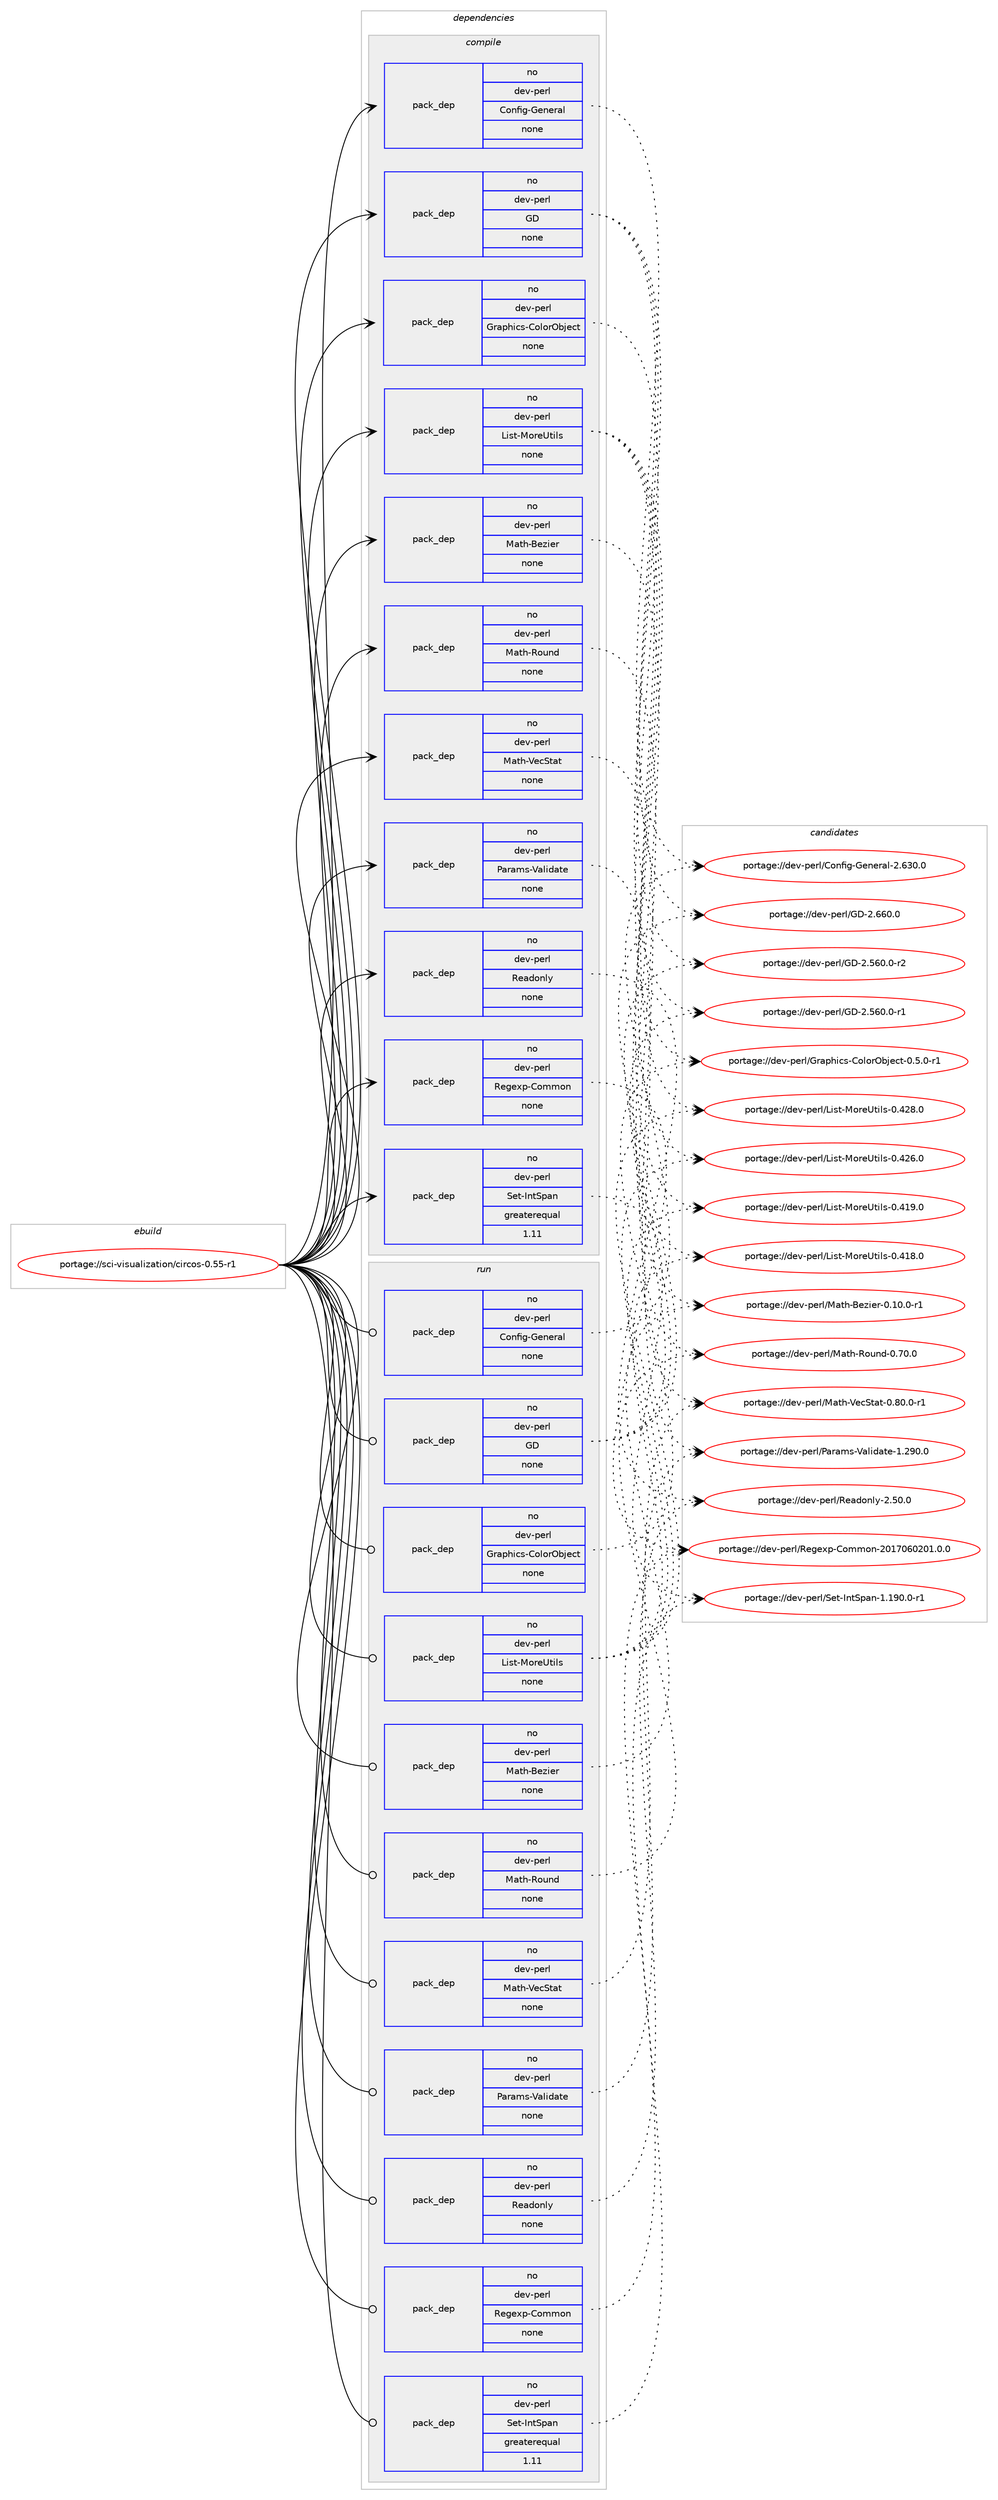 digraph prolog {

# *************
# Graph options
# *************

newrank=true;
concentrate=true;
compound=true;
graph [rankdir=LR,fontname=Helvetica,fontsize=10,ranksep=1.5];#, ranksep=2.5, nodesep=0.2];
edge  [arrowhead=vee];
node  [fontname=Helvetica,fontsize=10];

# **********
# The ebuild
# **********

subgraph cluster_leftcol {
color=gray;
rank=same;
label=<<i>ebuild</i>>;
id [label="portage://sci-visualization/circos-0.55-r1", color=red, width=4, href="../sci-visualization/circos-0.55-r1.svg"];
}

# ****************
# The dependencies
# ****************

subgraph cluster_midcol {
color=gray;
label=<<i>dependencies</i>>;
subgraph cluster_compile {
fillcolor="#eeeeee";
style=filled;
label=<<i>compile</i>>;
subgraph pack2125 {
dependency2486 [label=<<TABLE BORDER="0" CELLBORDER="1" CELLSPACING="0" CELLPADDING="4" WIDTH="220"><TR><TD ROWSPAN="6" CELLPADDING="30">pack_dep</TD></TR><TR><TD WIDTH="110">no</TD></TR><TR><TD>dev-perl</TD></TR><TR><TD>Config-General</TD></TR><TR><TD>none</TD></TR><TR><TD></TD></TR></TABLE>>, shape=none, color=blue];
}
id:e -> dependency2486:w [weight=20,style="solid",arrowhead="vee"];
subgraph pack2126 {
dependency2487 [label=<<TABLE BORDER="0" CELLBORDER="1" CELLSPACING="0" CELLPADDING="4" WIDTH="220"><TR><TD ROWSPAN="6" CELLPADDING="30">pack_dep</TD></TR><TR><TD WIDTH="110">no</TD></TR><TR><TD>dev-perl</TD></TR><TR><TD>GD</TD></TR><TR><TD>none</TD></TR><TR><TD></TD></TR></TABLE>>, shape=none, color=blue];
}
id:e -> dependency2487:w [weight=20,style="solid",arrowhead="vee"];
subgraph pack2127 {
dependency2488 [label=<<TABLE BORDER="0" CELLBORDER="1" CELLSPACING="0" CELLPADDING="4" WIDTH="220"><TR><TD ROWSPAN="6" CELLPADDING="30">pack_dep</TD></TR><TR><TD WIDTH="110">no</TD></TR><TR><TD>dev-perl</TD></TR><TR><TD>Graphics-ColorObject</TD></TR><TR><TD>none</TD></TR><TR><TD></TD></TR></TABLE>>, shape=none, color=blue];
}
id:e -> dependency2488:w [weight=20,style="solid",arrowhead="vee"];
subgraph pack2128 {
dependency2489 [label=<<TABLE BORDER="0" CELLBORDER="1" CELLSPACING="0" CELLPADDING="4" WIDTH="220"><TR><TD ROWSPAN="6" CELLPADDING="30">pack_dep</TD></TR><TR><TD WIDTH="110">no</TD></TR><TR><TD>dev-perl</TD></TR><TR><TD>List-MoreUtils</TD></TR><TR><TD>none</TD></TR><TR><TD></TD></TR></TABLE>>, shape=none, color=blue];
}
id:e -> dependency2489:w [weight=20,style="solid",arrowhead="vee"];
subgraph pack2129 {
dependency2490 [label=<<TABLE BORDER="0" CELLBORDER="1" CELLSPACING="0" CELLPADDING="4" WIDTH="220"><TR><TD ROWSPAN="6" CELLPADDING="30">pack_dep</TD></TR><TR><TD WIDTH="110">no</TD></TR><TR><TD>dev-perl</TD></TR><TR><TD>Math-Bezier</TD></TR><TR><TD>none</TD></TR><TR><TD></TD></TR></TABLE>>, shape=none, color=blue];
}
id:e -> dependency2490:w [weight=20,style="solid",arrowhead="vee"];
subgraph pack2130 {
dependency2491 [label=<<TABLE BORDER="0" CELLBORDER="1" CELLSPACING="0" CELLPADDING="4" WIDTH="220"><TR><TD ROWSPAN="6" CELLPADDING="30">pack_dep</TD></TR><TR><TD WIDTH="110">no</TD></TR><TR><TD>dev-perl</TD></TR><TR><TD>Math-Round</TD></TR><TR><TD>none</TD></TR><TR><TD></TD></TR></TABLE>>, shape=none, color=blue];
}
id:e -> dependency2491:w [weight=20,style="solid",arrowhead="vee"];
subgraph pack2131 {
dependency2492 [label=<<TABLE BORDER="0" CELLBORDER="1" CELLSPACING="0" CELLPADDING="4" WIDTH="220"><TR><TD ROWSPAN="6" CELLPADDING="30">pack_dep</TD></TR><TR><TD WIDTH="110">no</TD></TR><TR><TD>dev-perl</TD></TR><TR><TD>Math-VecStat</TD></TR><TR><TD>none</TD></TR><TR><TD></TD></TR></TABLE>>, shape=none, color=blue];
}
id:e -> dependency2492:w [weight=20,style="solid",arrowhead="vee"];
subgraph pack2132 {
dependency2493 [label=<<TABLE BORDER="0" CELLBORDER="1" CELLSPACING="0" CELLPADDING="4" WIDTH="220"><TR><TD ROWSPAN="6" CELLPADDING="30">pack_dep</TD></TR><TR><TD WIDTH="110">no</TD></TR><TR><TD>dev-perl</TD></TR><TR><TD>Params-Validate</TD></TR><TR><TD>none</TD></TR><TR><TD></TD></TR></TABLE>>, shape=none, color=blue];
}
id:e -> dependency2493:w [weight=20,style="solid",arrowhead="vee"];
subgraph pack2133 {
dependency2494 [label=<<TABLE BORDER="0" CELLBORDER="1" CELLSPACING="0" CELLPADDING="4" WIDTH="220"><TR><TD ROWSPAN="6" CELLPADDING="30">pack_dep</TD></TR><TR><TD WIDTH="110">no</TD></TR><TR><TD>dev-perl</TD></TR><TR><TD>Readonly</TD></TR><TR><TD>none</TD></TR><TR><TD></TD></TR></TABLE>>, shape=none, color=blue];
}
id:e -> dependency2494:w [weight=20,style="solid",arrowhead="vee"];
subgraph pack2134 {
dependency2495 [label=<<TABLE BORDER="0" CELLBORDER="1" CELLSPACING="0" CELLPADDING="4" WIDTH="220"><TR><TD ROWSPAN="6" CELLPADDING="30">pack_dep</TD></TR><TR><TD WIDTH="110">no</TD></TR><TR><TD>dev-perl</TD></TR><TR><TD>Regexp-Common</TD></TR><TR><TD>none</TD></TR><TR><TD></TD></TR></TABLE>>, shape=none, color=blue];
}
id:e -> dependency2495:w [weight=20,style="solid",arrowhead="vee"];
subgraph pack2135 {
dependency2496 [label=<<TABLE BORDER="0" CELLBORDER="1" CELLSPACING="0" CELLPADDING="4" WIDTH="220"><TR><TD ROWSPAN="6" CELLPADDING="30">pack_dep</TD></TR><TR><TD WIDTH="110">no</TD></TR><TR><TD>dev-perl</TD></TR><TR><TD>Set-IntSpan</TD></TR><TR><TD>greaterequal</TD></TR><TR><TD>1.11</TD></TR></TABLE>>, shape=none, color=blue];
}
id:e -> dependency2496:w [weight=20,style="solid",arrowhead="vee"];
}
subgraph cluster_compileandrun {
fillcolor="#eeeeee";
style=filled;
label=<<i>compile and run</i>>;
}
subgraph cluster_run {
fillcolor="#eeeeee";
style=filled;
label=<<i>run</i>>;
subgraph pack2136 {
dependency2497 [label=<<TABLE BORDER="0" CELLBORDER="1" CELLSPACING="0" CELLPADDING="4" WIDTH="220"><TR><TD ROWSPAN="6" CELLPADDING="30">pack_dep</TD></TR><TR><TD WIDTH="110">no</TD></TR><TR><TD>dev-perl</TD></TR><TR><TD>Config-General</TD></TR><TR><TD>none</TD></TR><TR><TD></TD></TR></TABLE>>, shape=none, color=blue];
}
id:e -> dependency2497:w [weight=20,style="solid",arrowhead="odot"];
subgraph pack2137 {
dependency2498 [label=<<TABLE BORDER="0" CELLBORDER="1" CELLSPACING="0" CELLPADDING="4" WIDTH="220"><TR><TD ROWSPAN="6" CELLPADDING="30">pack_dep</TD></TR><TR><TD WIDTH="110">no</TD></TR><TR><TD>dev-perl</TD></TR><TR><TD>GD</TD></TR><TR><TD>none</TD></TR><TR><TD></TD></TR></TABLE>>, shape=none, color=blue];
}
id:e -> dependency2498:w [weight=20,style="solid",arrowhead="odot"];
subgraph pack2138 {
dependency2499 [label=<<TABLE BORDER="0" CELLBORDER="1" CELLSPACING="0" CELLPADDING="4" WIDTH="220"><TR><TD ROWSPAN="6" CELLPADDING="30">pack_dep</TD></TR><TR><TD WIDTH="110">no</TD></TR><TR><TD>dev-perl</TD></TR><TR><TD>Graphics-ColorObject</TD></TR><TR><TD>none</TD></TR><TR><TD></TD></TR></TABLE>>, shape=none, color=blue];
}
id:e -> dependency2499:w [weight=20,style="solid",arrowhead="odot"];
subgraph pack2139 {
dependency2500 [label=<<TABLE BORDER="0" CELLBORDER="1" CELLSPACING="0" CELLPADDING="4" WIDTH="220"><TR><TD ROWSPAN="6" CELLPADDING="30">pack_dep</TD></TR><TR><TD WIDTH="110">no</TD></TR><TR><TD>dev-perl</TD></TR><TR><TD>List-MoreUtils</TD></TR><TR><TD>none</TD></TR><TR><TD></TD></TR></TABLE>>, shape=none, color=blue];
}
id:e -> dependency2500:w [weight=20,style="solid",arrowhead="odot"];
subgraph pack2140 {
dependency2501 [label=<<TABLE BORDER="0" CELLBORDER="1" CELLSPACING="0" CELLPADDING="4" WIDTH="220"><TR><TD ROWSPAN="6" CELLPADDING="30">pack_dep</TD></TR><TR><TD WIDTH="110">no</TD></TR><TR><TD>dev-perl</TD></TR><TR><TD>Math-Bezier</TD></TR><TR><TD>none</TD></TR><TR><TD></TD></TR></TABLE>>, shape=none, color=blue];
}
id:e -> dependency2501:w [weight=20,style="solid",arrowhead="odot"];
subgraph pack2141 {
dependency2502 [label=<<TABLE BORDER="0" CELLBORDER="1" CELLSPACING="0" CELLPADDING="4" WIDTH="220"><TR><TD ROWSPAN="6" CELLPADDING="30">pack_dep</TD></TR><TR><TD WIDTH="110">no</TD></TR><TR><TD>dev-perl</TD></TR><TR><TD>Math-Round</TD></TR><TR><TD>none</TD></TR><TR><TD></TD></TR></TABLE>>, shape=none, color=blue];
}
id:e -> dependency2502:w [weight=20,style="solid",arrowhead="odot"];
subgraph pack2142 {
dependency2503 [label=<<TABLE BORDER="0" CELLBORDER="1" CELLSPACING="0" CELLPADDING="4" WIDTH="220"><TR><TD ROWSPAN="6" CELLPADDING="30">pack_dep</TD></TR><TR><TD WIDTH="110">no</TD></TR><TR><TD>dev-perl</TD></TR><TR><TD>Math-VecStat</TD></TR><TR><TD>none</TD></TR><TR><TD></TD></TR></TABLE>>, shape=none, color=blue];
}
id:e -> dependency2503:w [weight=20,style="solid",arrowhead="odot"];
subgraph pack2143 {
dependency2504 [label=<<TABLE BORDER="0" CELLBORDER="1" CELLSPACING="0" CELLPADDING="4" WIDTH="220"><TR><TD ROWSPAN="6" CELLPADDING="30">pack_dep</TD></TR><TR><TD WIDTH="110">no</TD></TR><TR><TD>dev-perl</TD></TR><TR><TD>Params-Validate</TD></TR><TR><TD>none</TD></TR><TR><TD></TD></TR></TABLE>>, shape=none, color=blue];
}
id:e -> dependency2504:w [weight=20,style="solid",arrowhead="odot"];
subgraph pack2144 {
dependency2505 [label=<<TABLE BORDER="0" CELLBORDER="1" CELLSPACING="0" CELLPADDING="4" WIDTH="220"><TR><TD ROWSPAN="6" CELLPADDING="30">pack_dep</TD></TR><TR><TD WIDTH="110">no</TD></TR><TR><TD>dev-perl</TD></TR><TR><TD>Readonly</TD></TR><TR><TD>none</TD></TR><TR><TD></TD></TR></TABLE>>, shape=none, color=blue];
}
id:e -> dependency2505:w [weight=20,style="solid",arrowhead="odot"];
subgraph pack2145 {
dependency2506 [label=<<TABLE BORDER="0" CELLBORDER="1" CELLSPACING="0" CELLPADDING="4" WIDTH="220"><TR><TD ROWSPAN="6" CELLPADDING="30">pack_dep</TD></TR><TR><TD WIDTH="110">no</TD></TR><TR><TD>dev-perl</TD></TR><TR><TD>Regexp-Common</TD></TR><TR><TD>none</TD></TR><TR><TD></TD></TR></TABLE>>, shape=none, color=blue];
}
id:e -> dependency2506:w [weight=20,style="solid",arrowhead="odot"];
subgraph pack2146 {
dependency2507 [label=<<TABLE BORDER="0" CELLBORDER="1" CELLSPACING="0" CELLPADDING="4" WIDTH="220"><TR><TD ROWSPAN="6" CELLPADDING="30">pack_dep</TD></TR><TR><TD WIDTH="110">no</TD></TR><TR><TD>dev-perl</TD></TR><TR><TD>Set-IntSpan</TD></TR><TR><TD>greaterequal</TD></TR><TR><TD>1.11</TD></TR></TABLE>>, shape=none, color=blue];
}
id:e -> dependency2507:w [weight=20,style="solid",arrowhead="odot"];
}
}

# **************
# The candidates
# **************

subgraph cluster_choices {
rank=same;
color=gray;
label=<<i>candidates</i>>;

subgraph choice2125 {
color=black;
nodesep=1;
choice1001011184511210111410847671111101021051034571101110101114971084550465451484648 [label="portage://dev-perl/Config-General-2.630.0", color=red, width=4,href="../dev-perl/Config-General-2.630.0.svg"];
dependency2486:e -> choice1001011184511210111410847671111101021051034571101110101114971084550465451484648:w [style=dotted,weight="100"];
}
subgraph choice2126 {
color=black;
nodesep=1;
choice100101118451121011141084771684550465454484648 [label="portage://dev-perl/GD-2.660.0", color=red, width=4,href="../dev-perl/GD-2.660.0.svg"];
choice1001011184511210111410847716845504653544846484511450 [label="portage://dev-perl/GD-2.560.0-r2", color=red, width=4,href="../dev-perl/GD-2.560.0-r2.svg"];
choice1001011184511210111410847716845504653544846484511449 [label="portage://dev-perl/GD-2.560.0-r1", color=red, width=4,href="../dev-perl/GD-2.560.0-r1.svg"];
dependency2487:e -> choice100101118451121011141084771684550465454484648:w [style=dotted,weight="100"];
dependency2487:e -> choice1001011184511210111410847716845504653544846484511450:w [style=dotted,weight="100"];
dependency2487:e -> choice1001011184511210111410847716845504653544846484511449:w [style=dotted,weight="100"];
}
subgraph choice2127 {
color=black;
nodesep=1;
choice100101118451121011141084771114971121041059911545671111081111147998106101991164548465346484511449 [label="portage://dev-perl/Graphics-ColorObject-0.5.0-r1", color=red, width=4,href="../dev-perl/Graphics-ColorObject-0.5.0-r1.svg"];
dependency2488:e -> choice100101118451121011141084771114971121041059911545671111081111147998106101991164548465346484511449:w [style=dotted,weight="100"];
}
subgraph choice2128 {
color=black;
nodesep=1;
choice1001011184511210111410847761051151164577111114101851161051081154548465250564648 [label="portage://dev-perl/List-MoreUtils-0.428.0", color=red, width=4,href="../dev-perl/List-MoreUtils-0.428.0.svg"];
choice1001011184511210111410847761051151164577111114101851161051081154548465250544648 [label="portage://dev-perl/List-MoreUtils-0.426.0", color=red, width=4,href="../dev-perl/List-MoreUtils-0.426.0.svg"];
choice1001011184511210111410847761051151164577111114101851161051081154548465249574648 [label="portage://dev-perl/List-MoreUtils-0.419.0", color=red, width=4,href="../dev-perl/List-MoreUtils-0.419.0.svg"];
choice1001011184511210111410847761051151164577111114101851161051081154548465249564648 [label="portage://dev-perl/List-MoreUtils-0.418.0", color=red, width=4,href="../dev-perl/List-MoreUtils-0.418.0.svg"];
dependency2489:e -> choice1001011184511210111410847761051151164577111114101851161051081154548465250564648:w [style=dotted,weight="100"];
dependency2489:e -> choice1001011184511210111410847761051151164577111114101851161051081154548465250544648:w [style=dotted,weight="100"];
dependency2489:e -> choice1001011184511210111410847761051151164577111114101851161051081154548465249574648:w [style=dotted,weight="100"];
dependency2489:e -> choice1001011184511210111410847761051151164577111114101851161051081154548465249564648:w [style=dotted,weight="100"];
}
subgraph choice2129 {
color=black;
nodesep=1;
choice100101118451121011141084777971161044566101122105101114454846494846484511449 [label="portage://dev-perl/Math-Bezier-0.10.0-r1", color=red, width=4,href="../dev-perl/Math-Bezier-0.10.0-r1.svg"];
dependency2490:e -> choice100101118451121011141084777971161044566101122105101114454846494846484511449:w [style=dotted,weight="100"];
}
subgraph choice2130 {
color=black;
nodesep=1;
choice10010111845112101114108477797116104458211111711010045484655484648 [label="portage://dev-perl/Math-Round-0.70.0", color=red, width=4,href="../dev-perl/Math-Round-0.70.0.svg"];
dependency2491:e -> choice10010111845112101114108477797116104458211111711010045484655484648:w [style=dotted,weight="100"];
}
subgraph choice2131 {
color=black;
nodesep=1;
choice100101118451121011141084777971161044586101998311697116454846564846484511449 [label="portage://dev-perl/Math-VecStat-0.80.0-r1", color=red, width=4,href="../dev-perl/Math-VecStat-0.80.0-r1.svg"];
dependency2492:e -> choice100101118451121011141084777971161044586101998311697116454846564846484511449:w [style=dotted,weight="100"];
}
subgraph choice2132 {
color=black;
nodesep=1;
choice1001011184511210111410847809711497109115458697108105100971161014549465057484648 [label="portage://dev-perl/Params-Validate-1.290.0", color=red, width=4,href="../dev-perl/Params-Validate-1.290.0.svg"];
dependency2493:e -> choice1001011184511210111410847809711497109115458697108105100971161014549465057484648:w [style=dotted,weight="100"];
}
subgraph choice2133 {
color=black;
nodesep=1;
choice1001011184511210111410847821019710011111010812145504653484648 [label="portage://dev-perl/Readonly-2.50.0", color=red, width=4,href="../dev-perl/Readonly-2.50.0.svg"];
dependency2494:e -> choice1001011184511210111410847821019710011111010812145504653484648:w [style=dotted,weight="100"];
}
subgraph choice2134 {
color=black;
nodesep=1;
choice1001011184511210111410847821011031011201124567111109109111110455048495548544850484946484648 [label="portage://dev-perl/Regexp-Common-2017060201.0.0", color=red, width=4,href="../dev-perl/Regexp-Common-2017060201.0.0.svg"];
dependency2495:e -> choice1001011184511210111410847821011031011201124567111109109111110455048495548544850484946484648:w [style=dotted,weight="100"];
}
subgraph choice2135 {
color=black;
nodesep=1;
choice1001011184511210111410847831011164573110116831129711045494649574846484511449 [label="portage://dev-perl/Set-IntSpan-1.190.0-r1", color=red, width=4,href="../dev-perl/Set-IntSpan-1.190.0-r1.svg"];
dependency2496:e -> choice1001011184511210111410847831011164573110116831129711045494649574846484511449:w [style=dotted,weight="100"];
}
subgraph choice2136 {
color=black;
nodesep=1;
choice1001011184511210111410847671111101021051034571101110101114971084550465451484648 [label="portage://dev-perl/Config-General-2.630.0", color=red, width=4,href="../dev-perl/Config-General-2.630.0.svg"];
dependency2497:e -> choice1001011184511210111410847671111101021051034571101110101114971084550465451484648:w [style=dotted,weight="100"];
}
subgraph choice2137 {
color=black;
nodesep=1;
choice100101118451121011141084771684550465454484648 [label="portage://dev-perl/GD-2.660.0", color=red, width=4,href="../dev-perl/GD-2.660.0.svg"];
choice1001011184511210111410847716845504653544846484511450 [label="portage://dev-perl/GD-2.560.0-r2", color=red, width=4,href="../dev-perl/GD-2.560.0-r2.svg"];
choice1001011184511210111410847716845504653544846484511449 [label="portage://dev-perl/GD-2.560.0-r1", color=red, width=4,href="../dev-perl/GD-2.560.0-r1.svg"];
dependency2498:e -> choice100101118451121011141084771684550465454484648:w [style=dotted,weight="100"];
dependency2498:e -> choice1001011184511210111410847716845504653544846484511450:w [style=dotted,weight="100"];
dependency2498:e -> choice1001011184511210111410847716845504653544846484511449:w [style=dotted,weight="100"];
}
subgraph choice2138 {
color=black;
nodesep=1;
choice100101118451121011141084771114971121041059911545671111081111147998106101991164548465346484511449 [label="portage://dev-perl/Graphics-ColorObject-0.5.0-r1", color=red, width=4,href="../dev-perl/Graphics-ColorObject-0.5.0-r1.svg"];
dependency2499:e -> choice100101118451121011141084771114971121041059911545671111081111147998106101991164548465346484511449:w [style=dotted,weight="100"];
}
subgraph choice2139 {
color=black;
nodesep=1;
choice1001011184511210111410847761051151164577111114101851161051081154548465250564648 [label="portage://dev-perl/List-MoreUtils-0.428.0", color=red, width=4,href="../dev-perl/List-MoreUtils-0.428.0.svg"];
choice1001011184511210111410847761051151164577111114101851161051081154548465250544648 [label="portage://dev-perl/List-MoreUtils-0.426.0", color=red, width=4,href="../dev-perl/List-MoreUtils-0.426.0.svg"];
choice1001011184511210111410847761051151164577111114101851161051081154548465249574648 [label="portage://dev-perl/List-MoreUtils-0.419.0", color=red, width=4,href="../dev-perl/List-MoreUtils-0.419.0.svg"];
choice1001011184511210111410847761051151164577111114101851161051081154548465249564648 [label="portage://dev-perl/List-MoreUtils-0.418.0", color=red, width=4,href="../dev-perl/List-MoreUtils-0.418.0.svg"];
dependency2500:e -> choice1001011184511210111410847761051151164577111114101851161051081154548465250564648:w [style=dotted,weight="100"];
dependency2500:e -> choice1001011184511210111410847761051151164577111114101851161051081154548465250544648:w [style=dotted,weight="100"];
dependency2500:e -> choice1001011184511210111410847761051151164577111114101851161051081154548465249574648:w [style=dotted,weight="100"];
dependency2500:e -> choice1001011184511210111410847761051151164577111114101851161051081154548465249564648:w [style=dotted,weight="100"];
}
subgraph choice2140 {
color=black;
nodesep=1;
choice100101118451121011141084777971161044566101122105101114454846494846484511449 [label="portage://dev-perl/Math-Bezier-0.10.0-r1", color=red, width=4,href="../dev-perl/Math-Bezier-0.10.0-r1.svg"];
dependency2501:e -> choice100101118451121011141084777971161044566101122105101114454846494846484511449:w [style=dotted,weight="100"];
}
subgraph choice2141 {
color=black;
nodesep=1;
choice10010111845112101114108477797116104458211111711010045484655484648 [label="portage://dev-perl/Math-Round-0.70.0", color=red, width=4,href="../dev-perl/Math-Round-0.70.0.svg"];
dependency2502:e -> choice10010111845112101114108477797116104458211111711010045484655484648:w [style=dotted,weight="100"];
}
subgraph choice2142 {
color=black;
nodesep=1;
choice100101118451121011141084777971161044586101998311697116454846564846484511449 [label="portage://dev-perl/Math-VecStat-0.80.0-r1", color=red, width=4,href="../dev-perl/Math-VecStat-0.80.0-r1.svg"];
dependency2503:e -> choice100101118451121011141084777971161044586101998311697116454846564846484511449:w [style=dotted,weight="100"];
}
subgraph choice2143 {
color=black;
nodesep=1;
choice1001011184511210111410847809711497109115458697108105100971161014549465057484648 [label="portage://dev-perl/Params-Validate-1.290.0", color=red, width=4,href="../dev-perl/Params-Validate-1.290.0.svg"];
dependency2504:e -> choice1001011184511210111410847809711497109115458697108105100971161014549465057484648:w [style=dotted,weight="100"];
}
subgraph choice2144 {
color=black;
nodesep=1;
choice1001011184511210111410847821019710011111010812145504653484648 [label="portage://dev-perl/Readonly-2.50.0", color=red, width=4,href="../dev-perl/Readonly-2.50.0.svg"];
dependency2505:e -> choice1001011184511210111410847821019710011111010812145504653484648:w [style=dotted,weight="100"];
}
subgraph choice2145 {
color=black;
nodesep=1;
choice1001011184511210111410847821011031011201124567111109109111110455048495548544850484946484648 [label="portage://dev-perl/Regexp-Common-2017060201.0.0", color=red, width=4,href="../dev-perl/Regexp-Common-2017060201.0.0.svg"];
dependency2506:e -> choice1001011184511210111410847821011031011201124567111109109111110455048495548544850484946484648:w [style=dotted,weight="100"];
}
subgraph choice2146 {
color=black;
nodesep=1;
choice1001011184511210111410847831011164573110116831129711045494649574846484511449 [label="portage://dev-perl/Set-IntSpan-1.190.0-r1", color=red, width=4,href="../dev-perl/Set-IntSpan-1.190.0-r1.svg"];
dependency2507:e -> choice1001011184511210111410847831011164573110116831129711045494649574846484511449:w [style=dotted,weight="100"];
}
}

}
